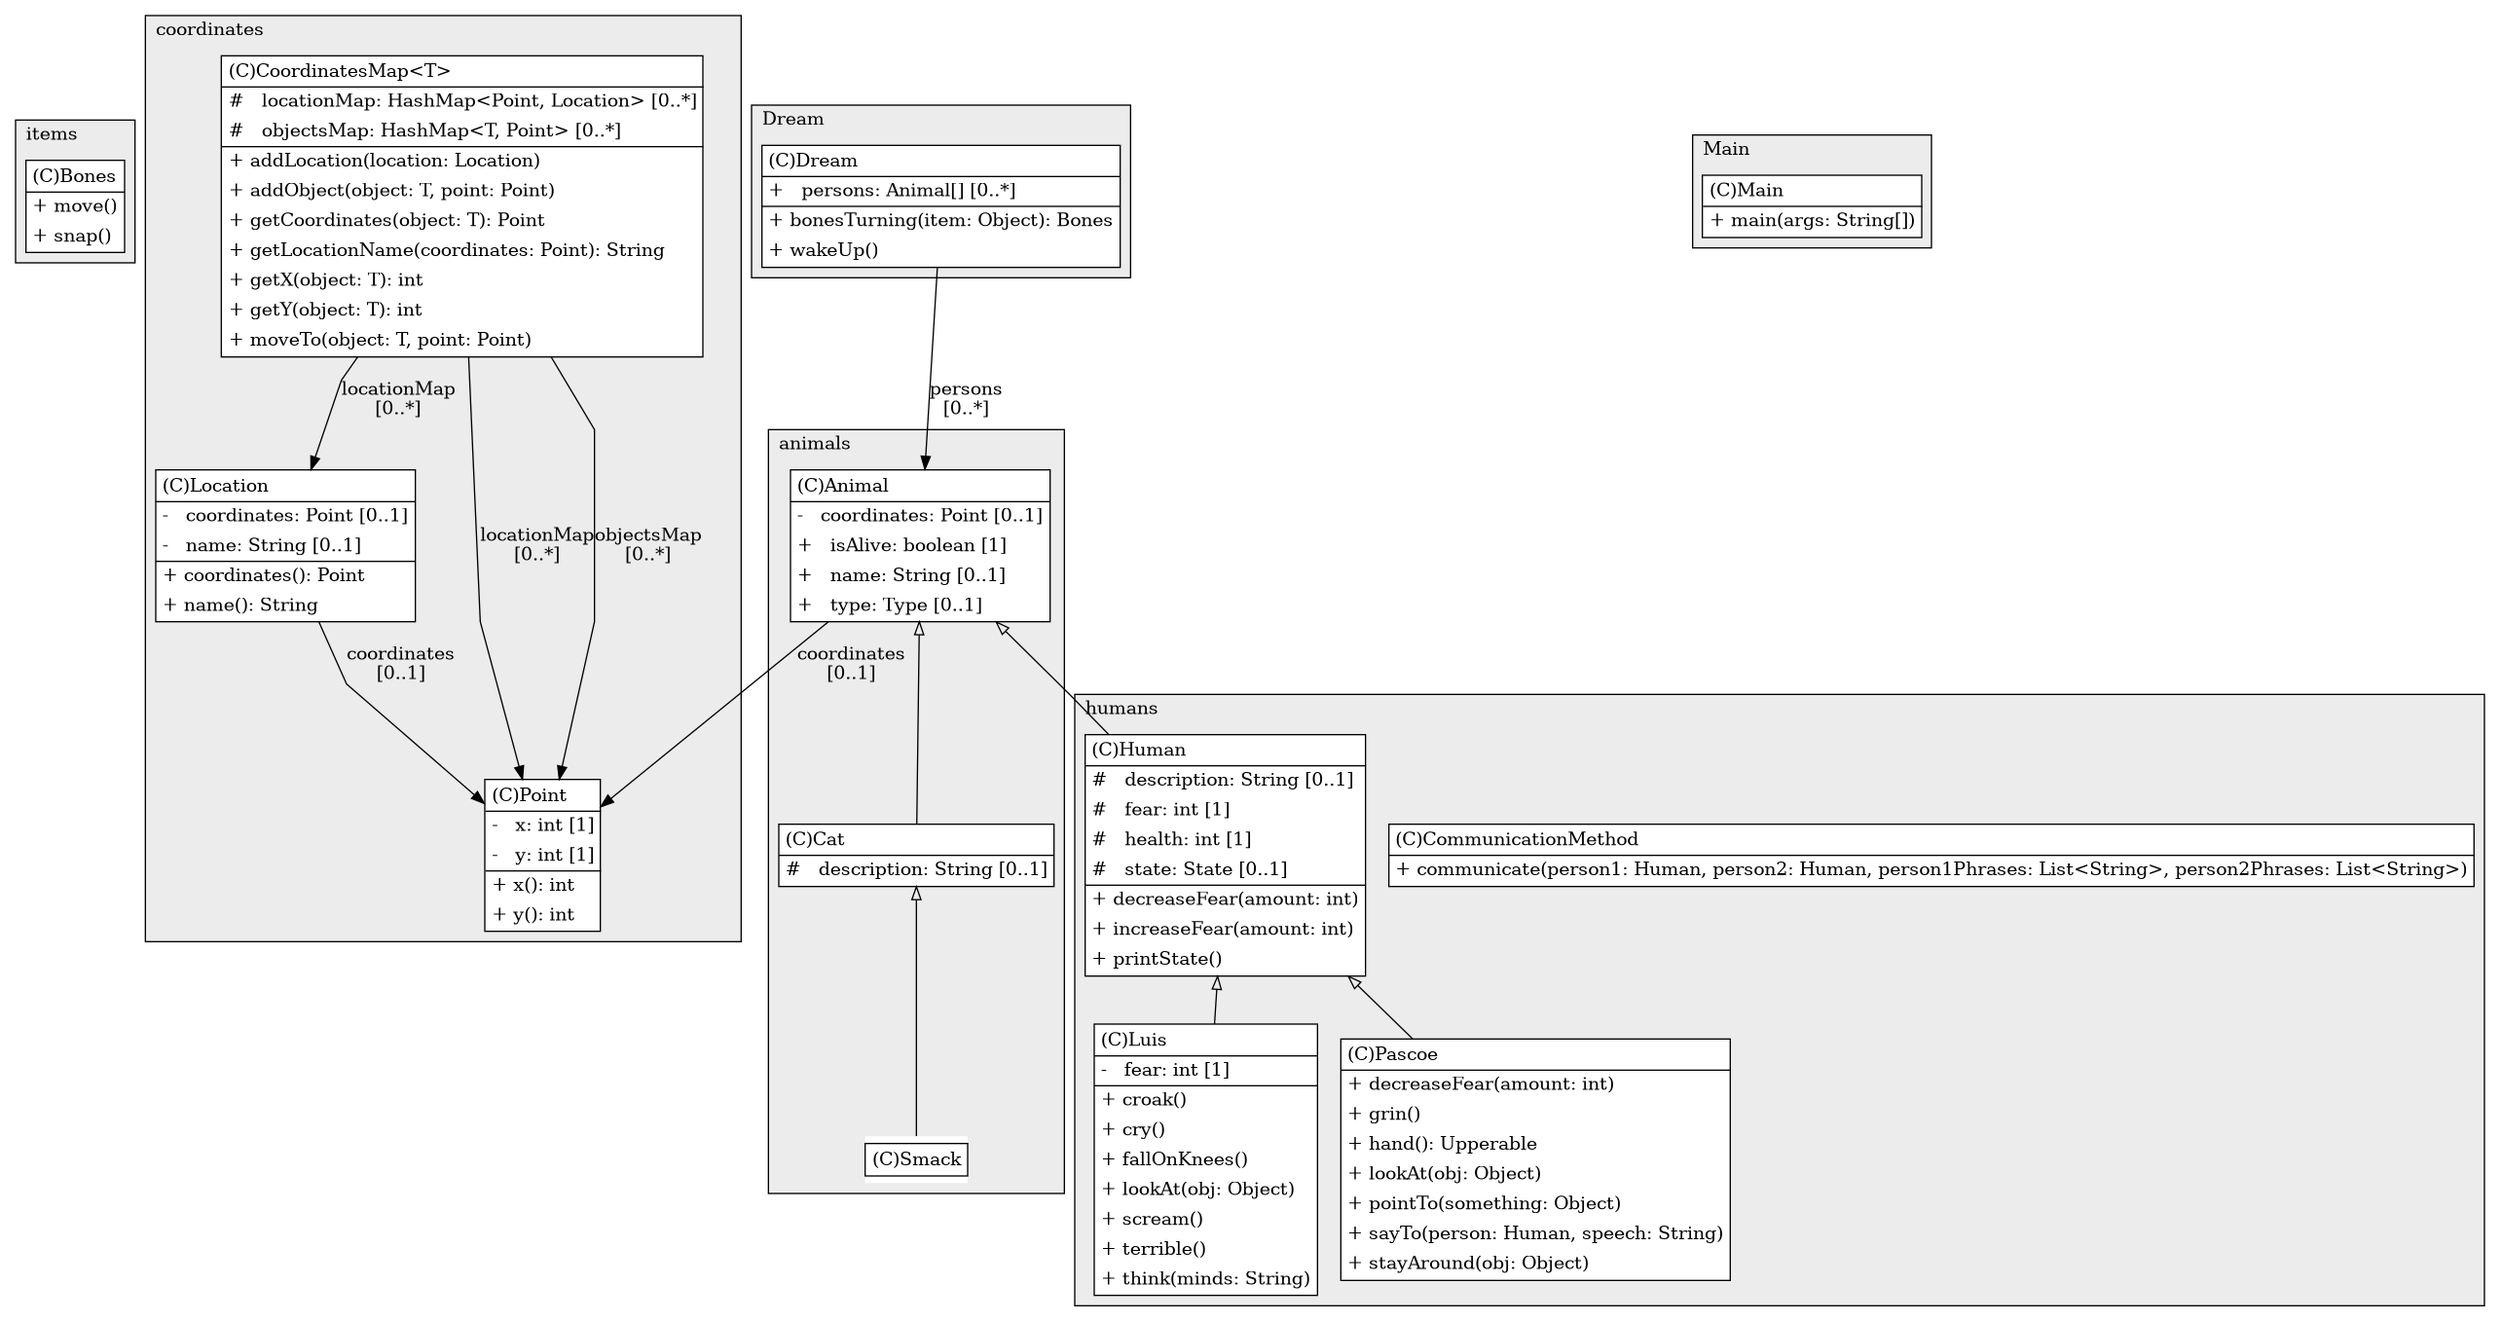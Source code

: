 @startuml

/' diagram meta data start
config=StructureConfiguration;
{
  "projectClassification": {
    "searchMode": "OpenProject", // OpenProject, AllProjects
    "includedProjects": "",
    "pathEndKeywords": "*.impl",
    "isClientPath": "",
    "isClientName": "",
    "isTestPath": "",
    "isTestName": "",
    "isMappingPath": "",
    "isMappingName": "",
    "isDataAccessPath": "",
    "isDataAccessName": "",
    "isDataStructurePath": "",
    "isDataStructureName": "",
    "isInterfaceStructuresPath": "",
    "isInterfaceStructuresName": "",
    "isEntryPointPath": "",
    "isEntryPointName": "",
    "treatFinalFieldsAsMandatory": false
  },
  "graphRestriction": {
    "classPackageExcludeFilter": "",
    "classPackageIncludeFilter": "",
    "classNameExcludeFilter": "",
    "classNameIncludeFilter": "",
    "methodNameExcludeFilter": "",
    "methodNameIncludeFilter": "",
    "removeByInheritance": "", // inheritance/annotation based filtering is done in a second step
    "removeByAnnotation": "",
    "removeByClassPackage": "", // cleanup the graph after inheritance/annotation based filtering is done
    "removeByClassName": "",
    "cutMappings": false,
    "cutEnum": true,
    "cutTests": true,
    "cutClient": true,
    "cutDataAccess": false,
    "cutInterfaceStructures": false,
    "cutDataStructures": false,
    "cutGetterAndSetter": true,
    "cutConstructors": true
  },
  "graphTraversal": {
    "forwardDepth": 6,
    "backwardDepth": 6,
    "classPackageExcludeFilter": "",
    "classPackageIncludeFilter": "",
    "classNameExcludeFilter": "",
    "classNameIncludeFilter": "",
    "methodNameExcludeFilter": "",
    "methodNameIncludeFilter": "",
    "hideMappings": false,
    "hideDataStructures": false,
    "hidePrivateMethods": true,
    "hideInterfaceCalls": true, // indirection: implementation -> interface (is hidden) -> implementation
    "onlyShowApplicationEntryPoints": false, // root node is included
    "useMethodCallsForStructureDiagram": "ForwardOnly" // ForwardOnly, BothDirections, No
  },
  "details": {
    "aggregation": "GroupByClass", // ByClass, GroupByClass, None
    "showClassGenericTypes": true,
    "showMethods": true,
    "showMethodParameterNames": true,
    "showMethodParameterTypes": true,
    "showMethodReturnType": true,
    "showPackageLevels": 2,
    "showDetailedClassStructure": true
  },
  "rootClass": "Main",
  "extensionCallbackMethod": "" // qualified.class.name#methodName - signature: public static String method(String)
}
diagram meta data end '/



digraph g {
    rankdir="TB"
    splines=polyline
    

'nodes 
subgraph cluster_100526016 { 
   	label=items
	labeljust=l
	fillcolor="#ececec"
	style=filled
   
   Bones100526016[
	label=<<TABLE BORDER="1" CELLBORDER="0" CELLPADDING="4" CELLSPACING="0">
<TR><TD ALIGN="LEFT" >(C)Bones</TD></TR>
<HR/>
<TR><TD ALIGN="LEFT" >+ move()</TD></TR>
<TR><TD ALIGN="LEFT" >+ snap()</TD></TR>
</TABLE>>
	style=filled
	margin=0
	shape=plaintext
	fillcolor="#FFFFFF"
];
} 

subgraph cluster_1206139674 { 
   	label=humans
	labeljust=l
	fillcolor="#ececec"
	style=filled
   
   CommunicationMethod1629002563[
	label=<<TABLE BORDER="1" CELLBORDER="0" CELLPADDING="4" CELLSPACING="0">
<TR><TD ALIGN="LEFT" >(C)CommunicationMethod</TD></TR>
<HR/>
<TR><TD ALIGN="LEFT" >+ communicate(person1: Human, person2: Human, person1Phrases: List&lt;String&gt;, person2Phrases: List&lt;String&gt;)</TD></TR>
</TABLE>>
	style=filled
	margin=0
	shape=plaintext
	fillcolor="#FFFFFF"
];

Human1629002563[
	label=<<TABLE BORDER="1" CELLBORDER="0" CELLPADDING="4" CELLSPACING="0">
<TR><TD ALIGN="LEFT" >(C)Human</TD></TR>
<HR/>
<TR><TD ALIGN="LEFT" >#   description: String [0..1]</TD></TR>
<TR><TD ALIGN="LEFT" >#   fear: int [1]</TD></TR>
<TR><TD ALIGN="LEFT" >#   health: int [1]</TD></TR>
<TR><TD ALIGN="LEFT" >#   state: State [0..1]</TD></TR>
<HR/>
<TR><TD ALIGN="LEFT" >+ decreaseFear(amount: int)</TD></TR>
<TR><TD ALIGN="LEFT" >+ increaseFear(amount: int)</TD></TR>
<TR><TD ALIGN="LEFT" >+ printState()</TD></TR>
</TABLE>>
	style=filled
	margin=0
	shape=plaintext
	fillcolor="#FFFFFF"
];

Luis1629002563[
	label=<<TABLE BORDER="1" CELLBORDER="0" CELLPADDING="4" CELLSPACING="0">
<TR><TD ALIGN="LEFT" >(C)Luis</TD></TR>
<HR/>
<TR><TD ALIGN="LEFT" >-   fear: int [1]</TD></TR>
<HR/>
<TR><TD ALIGN="LEFT" >+ croak()</TD></TR>
<TR><TD ALIGN="LEFT" >+ cry()</TD></TR>
<TR><TD ALIGN="LEFT" >+ fallOnKnees()</TD></TR>
<TR><TD ALIGN="LEFT" >+ lookAt(obj: Object)</TD></TR>
<TR><TD ALIGN="LEFT" >+ scream()</TD></TR>
<TR><TD ALIGN="LEFT" >+ terrible()</TD></TR>
<TR><TD ALIGN="LEFT" >+ think(minds: String)</TD></TR>
</TABLE>>
	style=filled
	margin=0
	shape=plaintext
	fillcolor="#FFFFFF"
];

Pascoe1629002563[
	label=<<TABLE BORDER="1" CELLBORDER="0" CELLPADDING="4" CELLSPACING="0">
<TR><TD ALIGN="LEFT" >(C)Pascoe</TD></TR>
<HR/>
<TR><TD ALIGN="LEFT" >+ decreaseFear(amount: int)</TD></TR>
<TR><TD ALIGN="LEFT" >+ grin()</TD></TR>
<TR><TD ALIGN="LEFT" >+ hand(): Upperable</TD></TR>
<TR><TD ALIGN="LEFT" >+ lookAt(obj: Object)</TD></TR>
<TR><TD ALIGN="LEFT" >+ pointTo(something: Object)</TD></TR>
<TR><TD ALIGN="LEFT" >+ sayTo(person: Human, speech: String)</TD></TR>
<TR><TD ALIGN="LEFT" >+ stayAround(obj: Object)</TD></TR>
</TABLE>>
	style=filled
	margin=0
	shape=plaintext
	fillcolor="#FFFFFF"
];
} 

subgraph cluster_1871919611 { 
   	label=coordinates
	labeljust=l
	fillcolor="#ececec"
	style=filled
   
   CoordinatesMap1871919611[
	label=<<TABLE BORDER="1" CELLBORDER="0" CELLPADDING="4" CELLSPACING="0">
<TR><TD ALIGN="LEFT" >(C)CoordinatesMap&lt;T&gt;</TD></TR>
<HR/>
<TR><TD ALIGN="LEFT" >#   locationMap: HashMap&lt;Point, Location&gt; [0..*]</TD></TR>
<TR><TD ALIGN="LEFT" >#   objectsMap: HashMap&lt;T, Point&gt; [0..*]</TD></TR>
<HR/>
<TR><TD ALIGN="LEFT" >+ addLocation(location: Location)</TD></TR>
<TR><TD ALIGN="LEFT" >+ addObject(object: T, point: Point)</TD></TR>
<TR><TD ALIGN="LEFT" >+ getCoordinates(object: T): Point</TD></TR>
<TR><TD ALIGN="LEFT" >+ getLocationName(coordinates: Point): String</TD></TR>
<TR><TD ALIGN="LEFT" >+ getX(object: T): int</TD></TR>
<TR><TD ALIGN="LEFT" >+ getY(object: T): int</TD></TR>
<TR><TD ALIGN="LEFT" >+ moveTo(object: T, point: Point)</TD></TR>
</TABLE>>
	style=filled
	margin=0
	shape=plaintext
	fillcolor="#FFFFFF"
];

Location1871919611[
	label=<<TABLE BORDER="1" CELLBORDER="0" CELLPADDING="4" CELLSPACING="0">
<TR><TD ALIGN="LEFT" >(C)Location</TD></TR>
<HR/>
<TR><TD ALIGN="LEFT" >-   coordinates: Point [0..1]</TD></TR>
<TR><TD ALIGN="LEFT" >-   name: String [0..1]</TD></TR>
<HR/>
<TR><TD ALIGN="LEFT" >+ coordinates(): Point</TD></TR>
<TR><TD ALIGN="LEFT" >+ name(): String</TD></TR>
</TABLE>>
	style=filled
	margin=0
	shape=plaintext
	fillcolor="#FFFFFF"
];

Point1871919611[
	label=<<TABLE BORDER="1" CELLBORDER="0" CELLPADDING="4" CELLSPACING="0">
<TR><TD ALIGN="LEFT" >(C)Point</TD></TR>
<HR/>
<TR><TD ALIGN="LEFT" >-   x: int [1]</TD></TR>
<TR><TD ALIGN="LEFT" >-   y: int [1]</TD></TR>
<HR/>
<TR><TD ALIGN="LEFT" >+ x(): int</TD></TR>
<TR><TD ALIGN="LEFT" >+ y(): int</TD></TR>
</TABLE>>
	style=filled
	margin=0
	shape=plaintext
	fillcolor="#FFFFFF"
];
} 

subgraph cluster_2390489 { 
   	label=Main
	labeljust=l
	fillcolor="#ececec"
	style=filled
   
   Main2390489[
	label=<<TABLE BORDER="1" CELLBORDER="0" CELLPADDING="4" CELLSPACING="0">
<TR><TD ALIGN="LEFT" >(C)Main</TD></TR>
<HR/>
<TR><TD ALIGN="LEFT" >+ main(args: String[])</TD></TR>
</TABLE>>
	style=filled
	margin=0
	shape=plaintext
	fillcolor="#FFFFFF"
];
} 

subgraph cluster_66295779 { 
   	label=Dream
	labeljust=l
	fillcolor="#ececec"
	style=filled
   
   Dream66295779[
	label=<<TABLE BORDER="1" CELLBORDER="0" CELLPADDING="4" CELLSPACING="0">
<TR><TD ALIGN="LEFT" >(C)Dream</TD></TR>
<HR/>
<TR><TD ALIGN="LEFT" >+   persons: Animal[] [0..*]</TD></TR>
<HR/>
<TR><TD ALIGN="LEFT" >+ bonesTurning(item: Object): Bones</TD></TR>
<TR><TD ALIGN="LEFT" >+ wakeUp()</TD></TR>
</TABLE>>
	style=filled
	margin=0
	shape=plaintext
	fillcolor="#FFFFFF"
];
} 

subgraph cluster_856935945 { 
   	label=animals
	labeljust=l
	fillcolor="#ececec"
	style=filled
   
   Animal856935945[
	label=<<TABLE BORDER="1" CELLBORDER="0" CELLPADDING="4" CELLSPACING="0">
<TR><TD ALIGN="LEFT" >(C)Animal</TD></TR>
<HR/>
<TR><TD ALIGN="LEFT" >-   coordinates: Point [0..1]</TD></TR>
<TR><TD ALIGN="LEFT" >+   isAlive: boolean [1]</TD></TR>
<TR><TD ALIGN="LEFT" >+   name: String [0..1]</TD></TR>
<TR><TD ALIGN="LEFT" >+   type: Type [0..1]</TD></TR>
</TABLE>>
	style=filled
	margin=0
	shape=plaintext
	fillcolor="#FFFFFF"
];

Cat856935945[
	label=<<TABLE BORDER="1" CELLBORDER="0" CELLPADDING="4" CELLSPACING="0">
<TR><TD ALIGN="LEFT" >(C)Cat</TD></TR>
<HR/>
<TR><TD ALIGN="LEFT" >#   description: String [0..1]</TD></TR>
</TABLE>>
	style=filled
	margin=0
	shape=plaintext
	fillcolor="#FFFFFF"
];

Smack856935945[
	label=<<TABLE BORDER="1" CELLBORDER="0" CELLPADDING="4" CELLSPACING="0">
<TR><TD ALIGN="LEFT" >(C)Smack</TD></TR>
</TABLE>>
	style=filled
	margin=0
	shape=plaintext
	fillcolor="#FFFFFF"
];
} 

'edges    
Animal856935945 -> Cat856935945[arrowhead=none, arrowtail=empty, dir=both];
Animal856935945 -> Human1629002563[arrowhead=none, arrowtail=empty, dir=both];
Animal856935945 -> Point1871919611[label="coordinates
[0..1]"];
Cat856935945 -> Smack856935945[arrowhead=none, arrowtail=empty, dir=both];
CoordinatesMap1871919611 -> Location1871919611[label="locationMap
[0..*]"];
CoordinatesMap1871919611 -> Point1871919611[label="locationMap
[0..*]"];
CoordinatesMap1871919611 -> Point1871919611[label="objectsMap
[0..*]"];
Dream66295779 -> Animal856935945[label="persons
[0..*]"];
Human1629002563 -> Luis1629002563[arrowhead=none, arrowtail=empty, dir=both];
Human1629002563 -> Pascoe1629002563[arrowhead=none, arrowtail=empty, dir=both];
Location1871919611 -> Point1871919611[label="coordinates
[0..1]"];
    
}
@enduml